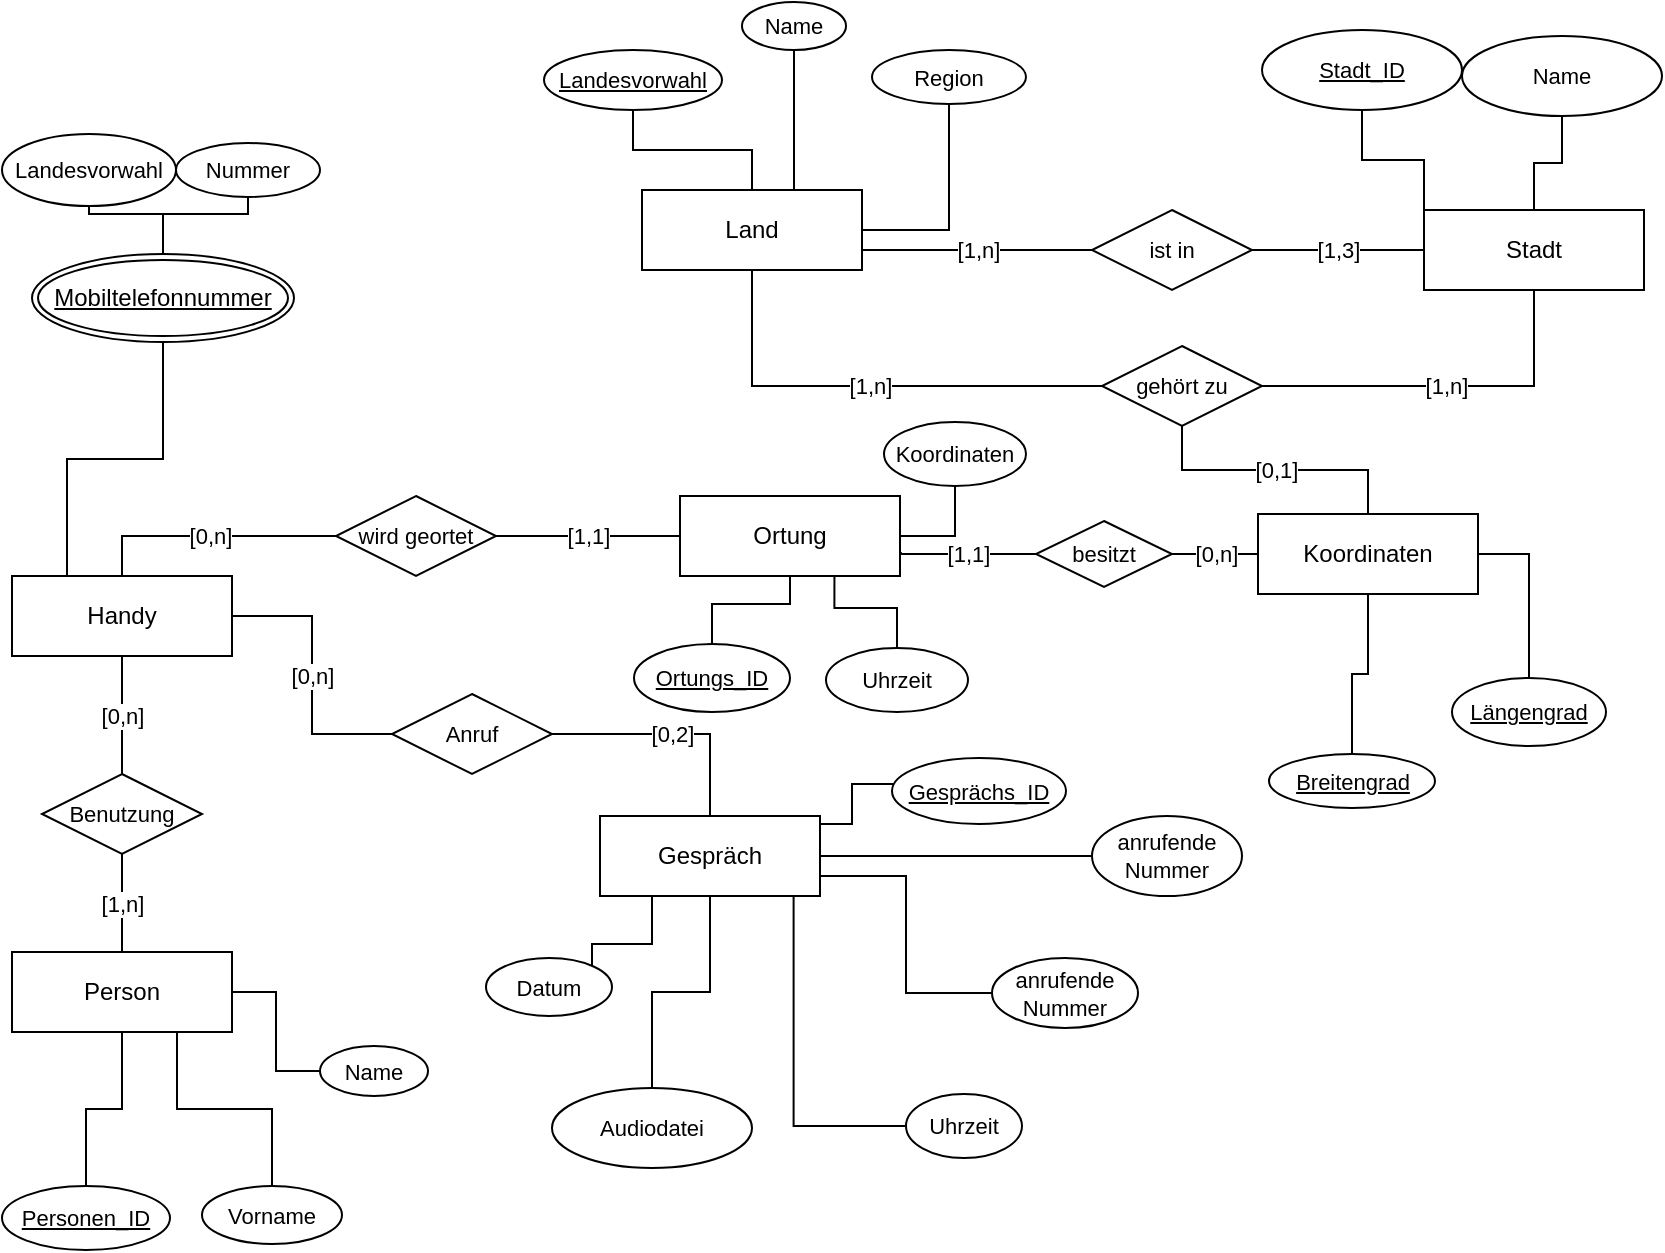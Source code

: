 <mxfile version="21.1.7" type="github">
  <diagram id="R2lEEEUBdFMjLlhIrx00" name="Geheimdienst_DB">
    <mxGraphModel dx="993" dy="553" grid="0" gridSize="10" guides="1" tooltips="1" connect="1" arrows="1" fold="1" page="1" pageScale="1" pageWidth="850" pageHeight="1100" math="0" shadow="0" extFonts="Permanent Marker^https://fonts.googleapis.com/css?family=Permanent+Marker">
      <root>
        <mxCell id="0" />
        <mxCell id="1" parent="0" />
        <mxCell id="QXMzJvh5nmMA4veD-mNH-70" value="[0,n]" style="edgeStyle=orthogonalEdgeStyle;shape=connector;rounded=0;orthogonalLoop=1;jettySize=auto;html=1;labelBackgroundColor=default;strokeColor=default;fontFamily=Helvetica;fontSize=11;fontColor=default;endArrow=none;endFill=0;entryX=0;entryY=0.5;entryDx=0;entryDy=0;" edge="1" parent="1" source="OJ2EKgPXCR7FoD_1R-Q--1" target="TxBuRN6KzdCoiCXbXC8P-42">
          <mxGeometry relative="1" as="geometry" />
        </mxCell>
        <mxCell id="OJ2EKgPXCR7FoD_1R-Q--1" value="Handy" style="whiteSpace=wrap;html=1;align=center;" parent="1" vertex="1">
          <mxGeometry x="22" y="418" width="110" height="40" as="geometry" />
        </mxCell>
        <mxCell id="QXMzJvh5nmMA4veD-mNH-24" style="edgeStyle=orthogonalEdgeStyle;shape=connector;rounded=0;orthogonalLoop=1;jettySize=auto;html=1;entryX=0.5;entryY=1;entryDx=0;entryDy=0;labelBackgroundColor=default;strokeColor=default;fontFamily=Helvetica;fontSize=11;fontColor=default;endArrow=none;endFill=0;" edge="1" parent="1" source="OJ2EKgPXCR7FoD_1R-Q--3" target="QXMzJvh5nmMA4veD-mNH-23">
          <mxGeometry relative="1" as="geometry" />
        </mxCell>
        <mxCell id="OJ2EKgPXCR7FoD_1R-Q--3" value="Land" style="whiteSpace=wrap;html=1;align=center;" parent="1" vertex="1">
          <mxGeometry x="337" y="225" width="110" height="40" as="geometry" />
        </mxCell>
        <mxCell id="OJ2EKgPXCR7FoD_1R-Q--6" value="Person" style="whiteSpace=wrap;html=1;align=center;" parent="1" vertex="1">
          <mxGeometry x="22" y="606" width="110" height="40" as="geometry" />
        </mxCell>
        <mxCell id="OJ2EKgPXCR7FoD_1R-Q--7" value="Ortung" style="whiteSpace=wrap;html=1;align=center;" parent="1" vertex="1">
          <mxGeometry x="356" y="378" width="110" height="40" as="geometry" />
        </mxCell>
        <mxCell id="QXMzJvh5nmMA4veD-mNH-27" value="[0,1]" style="edgeStyle=orthogonalEdgeStyle;shape=connector;rounded=0;orthogonalLoop=1;jettySize=auto;html=1;entryX=0.5;entryY=1;entryDx=0;entryDy=0;labelBackgroundColor=default;strokeColor=default;fontFamily=Helvetica;fontSize=11;fontColor=default;endArrow=none;endFill=0;" edge="1" parent="1" source="OJ2EKgPXCR7FoD_1R-Q--8" target="TxBuRN6KzdCoiCXbXC8P-29">
          <mxGeometry relative="1" as="geometry" />
        </mxCell>
        <mxCell id="OJ2EKgPXCR7FoD_1R-Q--8" value="Koordinaten" style="whiteSpace=wrap;html=1;align=center;" parent="1" vertex="1">
          <mxGeometry x="645" y="387" width="110" height="40" as="geometry" />
        </mxCell>
        <mxCell id="QXMzJvh5nmMA4veD-mNH-73" value="[1,3]" style="edgeStyle=orthogonalEdgeStyle;shape=connector;rounded=0;orthogonalLoop=1;jettySize=auto;html=1;labelBackgroundColor=default;strokeColor=default;fontFamily=Helvetica;fontSize=11;fontColor=default;endArrow=none;endFill=0;" edge="1" parent="1" source="OJ2EKgPXCR7FoD_1R-Q--9" target="TxBuRN6KzdCoiCXbXC8P-8">
          <mxGeometry relative="1" as="geometry" />
        </mxCell>
        <mxCell id="OJ2EKgPXCR7FoD_1R-Q--9" value="Stadt" style="whiteSpace=wrap;html=1;align=center;" parent="1" vertex="1">
          <mxGeometry x="728" y="235" width="110" height="40" as="geometry" />
        </mxCell>
        <mxCell id="QXMzJvh5nmMA4veD-mNH-45" style="edgeStyle=orthogonalEdgeStyle;shape=connector;rounded=0;orthogonalLoop=1;jettySize=auto;html=1;entryX=0.5;entryY=0;entryDx=0;entryDy=0;labelBackgroundColor=default;strokeColor=default;fontFamily=Helvetica;fontSize=11;fontColor=default;endArrow=none;endFill=0;" edge="1" parent="1" source="OJ2EKgPXCR7FoD_1R-Q--10" target="QXMzJvh5nmMA4veD-mNH-44">
          <mxGeometry relative="1" as="geometry" />
        </mxCell>
        <mxCell id="QXMzJvh5nmMA4veD-mNH-48" style="edgeStyle=orthogonalEdgeStyle;shape=connector;rounded=0;orthogonalLoop=1;jettySize=auto;html=1;entryX=0;entryY=0.5;entryDx=0;entryDy=0;labelBackgroundColor=default;strokeColor=default;fontFamily=Helvetica;fontSize=11;fontColor=default;endArrow=none;endFill=0;exitX=1;exitY=0.75;exitDx=0;exitDy=0;" edge="1" parent="1" source="OJ2EKgPXCR7FoD_1R-Q--10" target="QXMzJvh5nmMA4veD-mNH-29">
          <mxGeometry relative="1" as="geometry" />
        </mxCell>
        <mxCell id="QXMzJvh5nmMA4veD-mNH-52" style="edgeStyle=orthogonalEdgeStyle;shape=connector;rounded=0;orthogonalLoop=1;jettySize=auto;html=1;entryX=0;entryY=0.5;entryDx=0;entryDy=0;labelBackgroundColor=default;strokeColor=default;fontFamily=Helvetica;fontSize=11;fontColor=default;endArrow=none;endFill=0;" edge="1" parent="1" source="OJ2EKgPXCR7FoD_1R-Q--10" target="QXMzJvh5nmMA4veD-mNH-50">
          <mxGeometry relative="1" as="geometry" />
        </mxCell>
        <mxCell id="OJ2EKgPXCR7FoD_1R-Q--10" value="Gespräch" style="whiteSpace=wrap;html=1;align=center;" parent="1" vertex="1">
          <mxGeometry x="316" y="538" width="110" height="40" as="geometry" />
        </mxCell>
        <mxCell id="TxBuRN6KzdCoiCXbXC8P-26" value="[1,n]" style="edgeStyle=orthogonalEdgeStyle;shape=connector;rounded=0;orthogonalLoop=1;jettySize=auto;html=1;entryX=1;entryY=0.75;entryDx=0;entryDy=0;labelBackgroundColor=default;strokeColor=default;fontFamily=Helvetica;fontSize=11;fontColor=default;endArrow=none;endFill=0;" parent="1" source="TxBuRN6KzdCoiCXbXC8P-8" target="OJ2EKgPXCR7FoD_1R-Q--3" edge="1">
          <mxGeometry relative="1" as="geometry" />
        </mxCell>
        <mxCell id="TxBuRN6KzdCoiCXbXC8P-8" value="ist in" style="shape=rhombus;perimeter=rhombusPerimeter;whiteSpace=wrap;html=1;align=center;fontFamily=Helvetica;fontSize=11;fontColor=default;" parent="1" vertex="1">
          <mxGeometry x="562" y="235" width="80" height="40" as="geometry" />
        </mxCell>
        <mxCell id="TxBuRN6KzdCoiCXbXC8P-39" value="[0,n]" style="edgeStyle=orthogonalEdgeStyle;shape=connector;rounded=0;orthogonalLoop=1;jettySize=auto;html=1;entryX=0.5;entryY=1;entryDx=0;entryDy=0;labelBackgroundColor=default;strokeColor=default;fontFamily=Helvetica;fontSize=11;fontColor=default;endArrow=none;endFill=0;" parent="1" source="TxBuRN6KzdCoiCXbXC8P-15" target="OJ2EKgPXCR7FoD_1R-Q--1" edge="1">
          <mxGeometry relative="1" as="geometry" />
        </mxCell>
        <mxCell id="TxBuRN6KzdCoiCXbXC8P-40" value="[1,n]" style="edgeStyle=orthogonalEdgeStyle;shape=connector;rounded=0;orthogonalLoop=1;jettySize=auto;html=1;labelBackgroundColor=default;strokeColor=default;fontFamily=Helvetica;fontSize=11;fontColor=default;endArrow=none;endFill=0;" parent="1" source="TxBuRN6KzdCoiCXbXC8P-15" target="OJ2EKgPXCR7FoD_1R-Q--6" edge="1">
          <mxGeometry relative="1" as="geometry" />
        </mxCell>
        <mxCell id="TxBuRN6KzdCoiCXbXC8P-15" value="Benutzung" style="shape=rhombus;perimeter=rhombusPerimeter;whiteSpace=wrap;html=1;align=center;fontFamily=Helvetica;fontSize=11;fontColor=default;" parent="1" vertex="1">
          <mxGeometry x="37" y="517" width="80" height="40" as="geometry" />
        </mxCell>
        <mxCell id="TxBuRN6KzdCoiCXbXC8P-21" value="[0,n]" style="edgeStyle=orthogonalEdgeStyle;shape=connector;rounded=0;orthogonalLoop=1;jettySize=auto;html=1;labelBackgroundColor=default;strokeColor=default;fontFamily=Helvetica;fontSize=11;fontColor=default;endArrow=none;endFill=0;entryX=0.5;entryY=0;entryDx=0;entryDy=0;" parent="1" source="TxBuRN6KzdCoiCXbXC8P-19" target="OJ2EKgPXCR7FoD_1R-Q--1" edge="1">
          <mxGeometry relative="1" as="geometry">
            <mxPoint x="137" y="377" as="targetPoint" />
          </mxGeometry>
        </mxCell>
        <mxCell id="QXMzJvh5nmMA4veD-mNH-35" value="[1,1]" style="edgeStyle=orthogonalEdgeStyle;shape=connector;rounded=0;orthogonalLoop=1;jettySize=auto;html=1;entryX=0;entryY=0.5;entryDx=0;entryDy=0;labelBackgroundColor=default;strokeColor=default;fontFamily=Helvetica;fontSize=11;fontColor=default;endArrow=none;endFill=0;" edge="1" parent="1" source="TxBuRN6KzdCoiCXbXC8P-19" target="OJ2EKgPXCR7FoD_1R-Q--7">
          <mxGeometry relative="1" as="geometry" />
        </mxCell>
        <mxCell id="TxBuRN6KzdCoiCXbXC8P-19" value="wird geortet" style="shape=rhombus;perimeter=rhombusPerimeter;whiteSpace=wrap;html=1;align=center;fontFamily=Helvetica;fontSize=11;fontColor=default;" parent="1" vertex="1">
          <mxGeometry x="184" y="378" width="80" height="40" as="geometry" />
        </mxCell>
        <mxCell id="TxBuRN6KzdCoiCXbXC8P-30" value="[1,n]" style="edgeStyle=orthogonalEdgeStyle;shape=connector;rounded=0;orthogonalLoop=1;jettySize=auto;html=1;entryX=0.5;entryY=1;entryDx=0;entryDy=0;labelBackgroundColor=default;strokeColor=default;fontFamily=Helvetica;fontSize=11;fontColor=default;endArrow=none;endFill=0;" parent="1" source="TxBuRN6KzdCoiCXbXC8P-29" target="OJ2EKgPXCR7FoD_1R-Q--9" edge="1">
          <mxGeometry relative="1" as="geometry" />
        </mxCell>
        <mxCell id="TxBuRN6KzdCoiCXbXC8P-31" value="[1,n]" style="edgeStyle=orthogonalEdgeStyle;shape=connector;rounded=0;orthogonalLoop=1;jettySize=auto;html=1;entryX=0.5;entryY=1;entryDx=0;entryDy=0;labelBackgroundColor=default;strokeColor=default;fontFamily=Helvetica;fontSize=11;fontColor=default;endArrow=none;endFill=0;" parent="1" source="TxBuRN6KzdCoiCXbXC8P-29" target="OJ2EKgPXCR7FoD_1R-Q--3" edge="1">
          <mxGeometry relative="1" as="geometry" />
        </mxCell>
        <mxCell id="TxBuRN6KzdCoiCXbXC8P-29" value="gehört zu" style="shape=rhombus;perimeter=rhombusPerimeter;whiteSpace=wrap;html=1;align=center;fontFamily=Helvetica;fontSize=11;fontColor=default;" parent="1" vertex="1">
          <mxGeometry x="567" y="303" width="80" height="40" as="geometry" />
        </mxCell>
        <mxCell id="TxBuRN6KzdCoiCXbXC8P-48" value="[0,2]" style="edgeStyle=orthogonalEdgeStyle;shape=connector;rounded=0;orthogonalLoop=1;jettySize=auto;html=1;entryX=0.5;entryY=0;entryDx=0;entryDy=0;labelBackgroundColor=default;strokeColor=default;fontFamily=Helvetica;fontSize=11;fontColor=default;endArrow=none;endFill=0;" parent="1" source="TxBuRN6KzdCoiCXbXC8P-42" target="OJ2EKgPXCR7FoD_1R-Q--10" edge="1">
          <mxGeometry relative="1" as="geometry" />
        </mxCell>
        <mxCell id="TxBuRN6KzdCoiCXbXC8P-42" value="Anruf" style="shape=rhombus;perimeter=rhombusPerimeter;whiteSpace=wrap;html=1;align=center;fontFamily=Helvetica;fontSize=11;fontColor=default;" parent="1" vertex="1">
          <mxGeometry x="212" y="477" width="80" height="40" as="geometry" />
        </mxCell>
        <mxCell id="QXMzJvh5nmMA4veD-mNH-5" style="edgeStyle=orthogonalEdgeStyle;shape=connector;rounded=0;orthogonalLoop=1;jettySize=auto;html=1;exitX=0.5;exitY=0;exitDx=0;exitDy=0;entryX=0.5;entryY=1;entryDx=0;entryDy=0;labelBackgroundColor=default;strokeColor=default;fontFamily=Helvetica;fontSize=11;fontColor=default;endArrow=none;endFill=0;" edge="1" parent="1" source="QXMzJvh5nmMA4veD-mNH-1" target="QXMzJvh5nmMA4veD-mNH-4">
          <mxGeometry relative="1" as="geometry" />
        </mxCell>
        <mxCell id="QXMzJvh5nmMA4veD-mNH-6" style="edgeStyle=orthogonalEdgeStyle;shape=connector;rounded=0;orthogonalLoop=1;jettySize=auto;html=1;labelBackgroundColor=default;strokeColor=default;fontFamily=Helvetica;fontSize=11;fontColor=default;endArrow=none;endFill=0;" edge="1" parent="1" source="QXMzJvh5nmMA4veD-mNH-1" target="QXMzJvh5nmMA4veD-mNH-3">
          <mxGeometry relative="1" as="geometry" />
        </mxCell>
        <mxCell id="QXMzJvh5nmMA4veD-mNH-7" style="edgeStyle=orthogonalEdgeStyle;shape=connector;rounded=0;orthogonalLoop=1;jettySize=auto;html=1;entryX=0.25;entryY=0;entryDx=0;entryDy=0;labelBackgroundColor=default;strokeColor=default;fontFamily=Helvetica;fontSize=11;fontColor=default;endArrow=none;endFill=0;" edge="1" parent="1" source="QXMzJvh5nmMA4veD-mNH-1" target="OJ2EKgPXCR7FoD_1R-Q--1">
          <mxGeometry relative="1" as="geometry" />
        </mxCell>
        <mxCell id="QXMzJvh5nmMA4veD-mNH-1" value="&lt;u&gt;Mobiltelefonnummer&lt;/u&gt;" style="ellipse;shape=doubleEllipse;margin=3;whiteSpace=wrap;html=1;align=center;" vertex="1" parent="1">
          <mxGeometry x="32" y="257" width="131" height="44" as="geometry" />
        </mxCell>
        <mxCell id="QXMzJvh5nmMA4veD-mNH-3" value="Landesvorwahl" style="ellipse;whiteSpace=wrap;html=1;align=center;fontFamily=Helvetica;fontSize=11;fontColor=default;" vertex="1" parent="1">
          <mxGeometry x="17" y="197" width="87" height="36" as="geometry" />
        </mxCell>
        <mxCell id="QXMzJvh5nmMA4veD-mNH-4" value="Nummer" style="ellipse;whiteSpace=wrap;html=1;align=center;fontFamily=Helvetica;fontSize=11;fontColor=default;" vertex="1" parent="1">
          <mxGeometry x="104" y="201.5" width="72" height="27" as="geometry" />
        </mxCell>
        <mxCell id="QXMzJvh5nmMA4veD-mNH-11" style="edgeStyle=orthogonalEdgeStyle;shape=connector;rounded=0;orthogonalLoop=1;jettySize=auto;html=1;entryX=0.5;entryY=1;entryDx=0;entryDy=0;labelBackgroundColor=default;strokeColor=default;fontFamily=Helvetica;fontSize=11;fontColor=default;endArrow=none;endFill=0;" edge="1" parent="1" source="QXMzJvh5nmMA4veD-mNH-10" target="OJ2EKgPXCR7FoD_1R-Q--6">
          <mxGeometry relative="1" as="geometry" />
        </mxCell>
        <mxCell id="QXMzJvh5nmMA4veD-mNH-10" value="Personen_ID" style="ellipse;whiteSpace=wrap;html=1;align=center;fontStyle=4;fontFamily=Helvetica;fontSize=11;fontColor=default;" vertex="1" parent="1">
          <mxGeometry x="17" y="723" width="84" height="32" as="geometry" />
        </mxCell>
        <mxCell id="QXMzJvh5nmMA4veD-mNH-15" style="edgeStyle=orthogonalEdgeStyle;shape=connector;rounded=0;orthogonalLoop=1;jettySize=auto;html=1;entryX=0.75;entryY=1;entryDx=0;entryDy=0;labelBackgroundColor=default;strokeColor=default;fontFamily=Helvetica;fontSize=11;fontColor=default;endArrow=none;endFill=0;" edge="1" parent="1" source="QXMzJvh5nmMA4veD-mNH-12" target="OJ2EKgPXCR7FoD_1R-Q--6">
          <mxGeometry relative="1" as="geometry" />
        </mxCell>
        <mxCell id="QXMzJvh5nmMA4veD-mNH-12" value="Vorname" style="ellipse;whiteSpace=wrap;html=1;align=center;fontFamily=Helvetica;fontSize=11;fontColor=default;" vertex="1" parent="1">
          <mxGeometry x="117" y="723" width="70" height="29" as="geometry" />
        </mxCell>
        <mxCell id="QXMzJvh5nmMA4veD-mNH-14" style="edgeStyle=orthogonalEdgeStyle;shape=connector;rounded=0;orthogonalLoop=1;jettySize=auto;html=1;entryX=1;entryY=0.5;entryDx=0;entryDy=0;labelBackgroundColor=default;strokeColor=default;fontFamily=Helvetica;fontSize=11;fontColor=default;endArrow=none;endFill=0;" edge="1" parent="1" source="QXMzJvh5nmMA4veD-mNH-13" target="OJ2EKgPXCR7FoD_1R-Q--6">
          <mxGeometry relative="1" as="geometry" />
        </mxCell>
        <mxCell id="QXMzJvh5nmMA4veD-mNH-13" value="Name" style="ellipse;whiteSpace=wrap;html=1;align=center;fontFamily=Helvetica;fontSize=11;fontColor=default;" vertex="1" parent="1">
          <mxGeometry x="176" y="653" width="54" height="25" as="geometry" />
        </mxCell>
        <mxCell id="QXMzJvh5nmMA4veD-mNH-18" style="edgeStyle=orthogonalEdgeStyle;shape=connector;rounded=0;orthogonalLoop=1;jettySize=auto;html=1;entryX=1;entryY=0.5;entryDx=0;entryDy=0;labelBackgroundColor=default;strokeColor=default;fontFamily=Helvetica;fontSize=11;fontColor=default;endArrow=none;endFill=0;" edge="1" parent="1" source="QXMzJvh5nmMA4veD-mNH-16" target="OJ2EKgPXCR7FoD_1R-Q--8">
          <mxGeometry relative="1" as="geometry" />
        </mxCell>
        <mxCell id="QXMzJvh5nmMA4veD-mNH-16" value="Längengrad" style="ellipse;whiteSpace=wrap;html=1;align=center;fontStyle=4;fontFamily=Helvetica;fontSize=11;fontColor=default;" vertex="1" parent="1">
          <mxGeometry x="742" y="469" width="77" height="34" as="geometry" />
        </mxCell>
        <mxCell id="QXMzJvh5nmMA4veD-mNH-19" style="edgeStyle=orthogonalEdgeStyle;shape=connector;rounded=0;orthogonalLoop=1;jettySize=auto;html=1;entryX=0.5;entryY=1;entryDx=0;entryDy=0;labelBackgroundColor=default;strokeColor=default;fontFamily=Helvetica;fontSize=11;fontColor=default;endArrow=none;endFill=0;" edge="1" parent="1" source="QXMzJvh5nmMA4veD-mNH-17" target="OJ2EKgPXCR7FoD_1R-Q--8">
          <mxGeometry relative="1" as="geometry" />
        </mxCell>
        <mxCell id="QXMzJvh5nmMA4veD-mNH-17" value="Breitengrad" style="ellipse;whiteSpace=wrap;html=1;align=center;fontStyle=4;fontFamily=Helvetica;fontSize=11;fontColor=default;" vertex="1" parent="1">
          <mxGeometry x="650.5" y="507" width="83" height="27" as="geometry" />
        </mxCell>
        <mxCell id="QXMzJvh5nmMA4veD-mNH-21" style="edgeStyle=orthogonalEdgeStyle;shape=connector;rounded=0;orthogonalLoop=1;jettySize=auto;html=1;entryX=0.5;entryY=0;entryDx=0;entryDy=0;labelBackgroundColor=default;strokeColor=default;fontFamily=Helvetica;fontSize=11;fontColor=default;endArrow=none;endFill=0;" edge="1" parent="1" source="QXMzJvh5nmMA4veD-mNH-20" target="OJ2EKgPXCR7FoD_1R-Q--3">
          <mxGeometry relative="1" as="geometry" />
        </mxCell>
        <mxCell id="QXMzJvh5nmMA4veD-mNH-20" value="Landesvorwahl" style="ellipse;whiteSpace=wrap;html=1;align=center;fontStyle=4;fontFamily=Helvetica;fontSize=11;fontColor=default;" vertex="1" parent="1">
          <mxGeometry x="288" y="155" width="89" height="30" as="geometry" />
        </mxCell>
        <mxCell id="QXMzJvh5nmMA4veD-mNH-23" value="Region" style="ellipse;whiteSpace=wrap;html=1;align=center;fontFamily=Helvetica;fontSize=11;fontColor=default;" vertex="1" parent="1">
          <mxGeometry x="452" y="155" width="77" height="27" as="geometry" />
        </mxCell>
        <mxCell id="QXMzJvh5nmMA4veD-mNH-34" style="edgeStyle=orthogonalEdgeStyle;shape=connector;rounded=0;orthogonalLoop=1;jettySize=auto;html=1;entryX=1;entryY=0.5;entryDx=0;entryDy=0;labelBackgroundColor=default;strokeColor=default;fontFamily=Helvetica;fontSize=11;fontColor=default;endArrow=none;endFill=0;" edge="1" parent="1" source="QXMzJvh5nmMA4veD-mNH-28" target="OJ2EKgPXCR7FoD_1R-Q--10">
          <mxGeometry relative="1" as="geometry">
            <Array as="points">
              <mxPoint x="442" y="522" />
              <mxPoint x="442" y="542" />
              <mxPoint x="426" y="542" />
            </Array>
          </mxGeometry>
        </mxCell>
        <mxCell id="QXMzJvh5nmMA4veD-mNH-28" value="Gesprächs_ID" style="ellipse;whiteSpace=wrap;html=1;align=center;fontStyle=4;fontFamily=Helvetica;fontSize=11;fontColor=default;" vertex="1" parent="1">
          <mxGeometry x="462" y="509" width="87" height="33" as="geometry" />
        </mxCell>
        <mxCell id="QXMzJvh5nmMA4veD-mNH-29" value="anrufende Nummer" style="ellipse;whiteSpace=wrap;html=1;align=center;fontFamily=Helvetica;fontSize=11;fontColor=default;" vertex="1" parent="1">
          <mxGeometry x="512" y="609" width="73" height="35" as="geometry" />
        </mxCell>
        <mxCell id="QXMzJvh5nmMA4veD-mNH-32" style="edgeStyle=orthogonalEdgeStyle;shape=connector;rounded=0;orthogonalLoop=1;jettySize=auto;html=1;entryX=0.5;entryY=1;entryDx=0;entryDy=0;labelBackgroundColor=default;strokeColor=default;fontFamily=Helvetica;fontSize=11;fontColor=default;endArrow=none;endFill=0;" edge="1" parent="1" source="QXMzJvh5nmMA4veD-mNH-30" target="OJ2EKgPXCR7FoD_1R-Q--10">
          <mxGeometry relative="1" as="geometry">
            <Array as="points">
              <mxPoint x="312" y="602" />
              <mxPoint x="342" y="602" />
              <mxPoint x="342" y="578" />
            </Array>
          </mxGeometry>
        </mxCell>
        <mxCell id="QXMzJvh5nmMA4veD-mNH-30" value="Datum" style="ellipse;whiteSpace=wrap;html=1;align=center;fontFamily=Helvetica;fontSize=11;fontColor=default;" vertex="1" parent="1">
          <mxGeometry x="259" y="609" width="63" height="29" as="geometry" />
        </mxCell>
        <mxCell id="QXMzJvh5nmMA4veD-mNH-31" style="edgeStyle=orthogonalEdgeStyle;shape=connector;rounded=0;orthogonalLoop=1;jettySize=auto;html=1;exitX=0.5;exitY=1;exitDx=0;exitDy=0;labelBackgroundColor=default;strokeColor=default;fontFamily=Helvetica;fontSize=11;fontColor=default;endArrow=none;endFill=0;" edge="1" parent="1" source="QXMzJvh5nmMA4veD-mNH-29" target="QXMzJvh5nmMA4veD-mNH-29">
          <mxGeometry relative="1" as="geometry" />
        </mxCell>
        <mxCell id="QXMzJvh5nmMA4veD-mNH-38" style="edgeStyle=orthogonalEdgeStyle;shape=connector;rounded=0;orthogonalLoop=1;jettySize=auto;html=1;entryX=0.5;entryY=1;entryDx=0;entryDy=0;labelBackgroundColor=default;strokeColor=default;fontFamily=Helvetica;fontSize=11;fontColor=default;endArrow=none;endFill=0;" edge="1" parent="1" source="QXMzJvh5nmMA4veD-mNH-36" target="OJ2EKgPXCR7FoD_1R-Q--7">
          <mxGeometry relative="1" as="geometry" />
        </mxCell>
        <mxCell id="QXMzJvh5nmMA4veD-mNH-36" value="Ortungs_ID" style="ellipse;whiteSpace=wrap;html=1;align=center;fontStyle=4;fontFamily=Helvetica;fontSize=11;fontColor=default;" vertex="1" parent="1">
          <mxGeometry x="333" y="452" width="78" height="34" as="geometry" />
        </mxCell>
        <mxCell id="QXMzJvh5nmMA4veD-mNH-40" style="edgeStyle=orthogonalEdgeStyle;shape=connector;rounded=0;orthogonalLoop=1;jettySize=auto;html=1;entryX=0.702;entryY=1.007;entryDx=0;entryDy=0;entryPerimeter=0;labelBackgroundColor=default;strokeColor=default;fontFamily=Helvetica;fontSize=11;fontColor=default;endArrow=none;endFill=0;" edge="1" parent="1" source="QXMzJvh5nmMA4veD-mNH-39" target="OJ2EKgPXCR7FoD_1R-Q--7">
          <mxGeometry relative="1" as="geometry" />
        </mxCell>
        <mxCell id="QXMzJvh5nmMA4veD-mNH-39" value="Uhrzeit" style="ellipse;whiteSpace=wrap;html=1;align=center;fontFamily=Helvetica;fontSize=11;fontColor=default;" vertex="1" parent="1">
          <mxGeometry x="429" y="454" width="71" height="32" as="geometry" />
        </mxCell>
        <mxCell id="QXMzJvh5nmMA4veD-mNH-43" style="edgeStyle=orthogonalEdgeStyle;shape=connector;rounded=0;orthogonalLoop=1;jettySize=auto;html=1;entryX=1;entryY=0.5;entryDx=0;entryDy=0;labelBackgroundColor=default;strokeColor=default;fontFamily=Helvetica;fontSize=11;fontColor=default;endArrow=none;endFill=0;" edge="1" parent="1" source="QXMzJvh5nmMA4veD-mNH-42" target="OJ2EKgPXCR7FoD_1R-Q--7">
          <mxGeometry relative="1" as="geometry" />
        </mxCell>
        <mxCell id="QXMzJvh5nmMA4veD-mNH-42" value="Koordinaten" style="ellipse;whiteSpace=wrap;html=1;align=center;fontFamily=Helvetica;fontSize=11;fontColor=default;" vertex="1" parent="1">
          <mxGeometry x="458" y="341" width="71" height="32" as="geometry" />
        </mxCell>
        <mxCell id="QXMzJvh5nmMA4veD-mNH-44" value="Audiodatei" style="ellipse;whiteSpace=wrap;html=1;align=center;fontFamily=Helvetica;fontSize=11;fontColor=default;" vertex="1" parent="1">
          <mxGeometry x="292" y="674" width="100" height="40" as="geometry" />
        </mxCell>
        <mxCell id="QXMzJvh5nmMA4veD-mNH-49" style="edgeStyle=orthogonalEdgeStyle;shape=connector;rounded=0;orthogonalLoop=1;jettySize=auto;html=1;entryX=0.88;entryY=0.996;entryDx=0;entryDy=0;entryPerimeter=0;labelBackgroundColor=default;strokeColor=default;fontFamily=Helvetica;fontSize=11;fontColor=default;endArrow=none;endFill=0;" edge="1" parent="1" source="QXMzJvh5nmMA4veD-mNH-47" target="OJ2EKgPXCR7FoD_1R-Q--10">
          <mxGeometry relative="1" as="geometry" />
        </mxCell>
        <mxCell id="QXMzJvh5nmMA4veD-mNH-47" value="Uhrzeit" style="ellipse;whiteSpace=wrap;html=1;align=center;fontFamily=Helvetica;fontSize=11;fontColor=default;" vertex="1" parent="1">
          <mxGeometry x="469" y="677" width="58" height="32" as="geometry" />
        </mxCell>
        <mxCell id="QXMzJvh5nmMA4veD-mNH-50" value="anrufende Nummer" style="ellipse;whiteSpace=wrap;html=1;align=center;fontFamily=Helvetica;fontSize=11;fontColor=default;" vertex="1" parent="1">
          <mxGeometry x="562" y="538" width="75" height="40" as="geometry" />
        </mxCell>
        <mxCell id="QXMzJvh5nmMA4veD-mNH-60" style="edgeStyle=orthogonalEdgeStyle;shape=connector;rounded=0;orthogonalLoop=1;jettySize=auto;html=1;entryX=0;entryY=0;entryDx=0;entryDy=0;labelBackgroundColor=default;strokeColor=default;fontFamily=Helvetica;fontSize=11;fontColor=default;endArrow=none;endFill=0;" edge="1" parent="1" source="QXMzJvh5nmMA4veD-mNH-53" target="OJ2EKgPXCR7FoD_1R-Q--9">
          <mxGeometry relative="1" as="geometry" />
        </mxCell>
        <mxCell id="QXMzJvh5nmMA4veD-mNH-53" value="Stadt_ID" style="ellipse;whiteSpace=wrap;html=1;align=center;fontStyle=4;fontFamily=Helvetica;fontSize=11;fontColor=default;" vertex="1" parent="1">
          <mxGeometry x="647" y="145" width="100" height="40" as="geometry" />
        </mxCell>
        <mxCell id="QXMzJvh5nmMA4veD-mNH-61" style="edgeStyle=orthogonalEdgeStyle;shape=connector;rounded=0;orthogonalLoop=1;jettySize=auto;html=1;labelBackgroundColor=default;strokeColor=default;fontFamily=Helvetica;fontSize=11;fontColor=default;endArrow=none;endFill=0;" edge="1" parent="1" source="QXMzJvh5nmMA4veD-mNH-54" target="OJ2EKgPXCR7FoD_1R-Q--9">
          <mxGeometry relative="1" as="geometry" />
        </mxCell>
        <mxCell id="QXMzJvh5nmMA4veD-mNH-54" value="Name" style="ellipse;whiteSpace=wrap;html=1;align=center;fontFamily=Helvetica;fontSize=11;fontColor=default;" vertex="1" parent="1">
          <mxGeometry x="747" y="148" width="100" height="40" as="geometry" />
        </mxCell>
        <mxCell id="QXMzJvh5nmMA4veD-mNH-57" style="edgeStyle=orthogonalEdgeStyle;shape=connector;rounded=0;orthogonalLoop=1;jettySize=auto;html=1;entryX=0.75;entryY=0;entryDx=0;entryDy=0;labelBackgroundColor=default;strokeColor=default;fontFamily=Helvetica;fontSize=11;fontColor=default;endArrow=none;endFill=0;" edge="1" parent="1" source="QXMzJvh5nmMA4veD-mNH-55" target="OJ2EKgPXCR7FoD_1R-Q--3">
          <mxGeometry relative="1" as="geometry">
            <Array as="points">
              <mxPoint x="413" y="225" />
            </Array>
          </mxGeometry>
        </mxCell>
        <mxCell id="QXMzJvh5nmMA4veD-mNH-55" value="Name" style="ellipse;whiteSpace=wrap;html=1;align=center;fontFamily=Helvetica;fontSize=11;fontColor=default;" vertex="1" parent="1">
          <mxGeometry x="387" y="131" width="52" height="24" as="geometry" />
        </mxCell>
        <mxCell id="QXMzJvh5nmMA4veD-mNH-71" value="[1,1]" style="edgeStyle=orthogonalEdgeStyle;shape=connector;rounded=0;orthogonalLoop=1;jettySize=auto;html=1;labelBackgroundColor=default;strokeColor=default;fontFamily=Helvetica;fontSize=11;fontColor=default;endArrow=none;endFill=0;entryX=1.004;entryY=0.7;entryDx=0;entryDy=0;entryPerimeter=0;" edge="1" parent="1" source="QXMzJvh5nmMA4veD-mNH-62" target="OJ2EKgPXCR7FoD_1R-Q--7">
          <mxGeometry relative="1" as="geometry">
            <mxPoint x="468" y="406" as="targetPoint" />
            <Array as="points">
              <mxPoint x="466" y="407" />
            </Array>
          </mxGeometry>
        </mxCell>
        <mxCell id="QXMzJvh5nmMA4veD-mNH-72" value="[0,n]" style="edgeStyle=orthogonalEdgeStyle;shape=connector;rounded=0;orthogonalLoop=1;jettySize=auto;html=1;entryX=0;entryY=0.5;entryDx=0;entryDy=0;labelBackgroundColor=default;strokeColor=default;fontFamily=Helvetica;fontSize=11;fontColor=default;endArrow=none;endFill=0;" edge="1" parent="1" source="QXMzJvh5nmMA4veD-mNH-62" target="OJ2EKgPXCR7FoD_1R-Q--8">
          <mxGeometry relative="1" as="geometry" />
        </mxCell>
        <mxCell id="QXMzJvh5nmMA4veD-mNH-62" value="besitzt" style="shape=rhombus;perimeter=rhombusPerimeter;whiteSpace=wrap;html=1;align=center;fontFamily=Helvetica;fontSize=11;fontColor=default;" vertex="1" parent="1">
          <mxGeometry x="534" y="390.5" width="68" height="33" as="geometry" />
        </mxCell>
      </root>
    </mxGraphModel>
  </diagram>
</mxfile>
